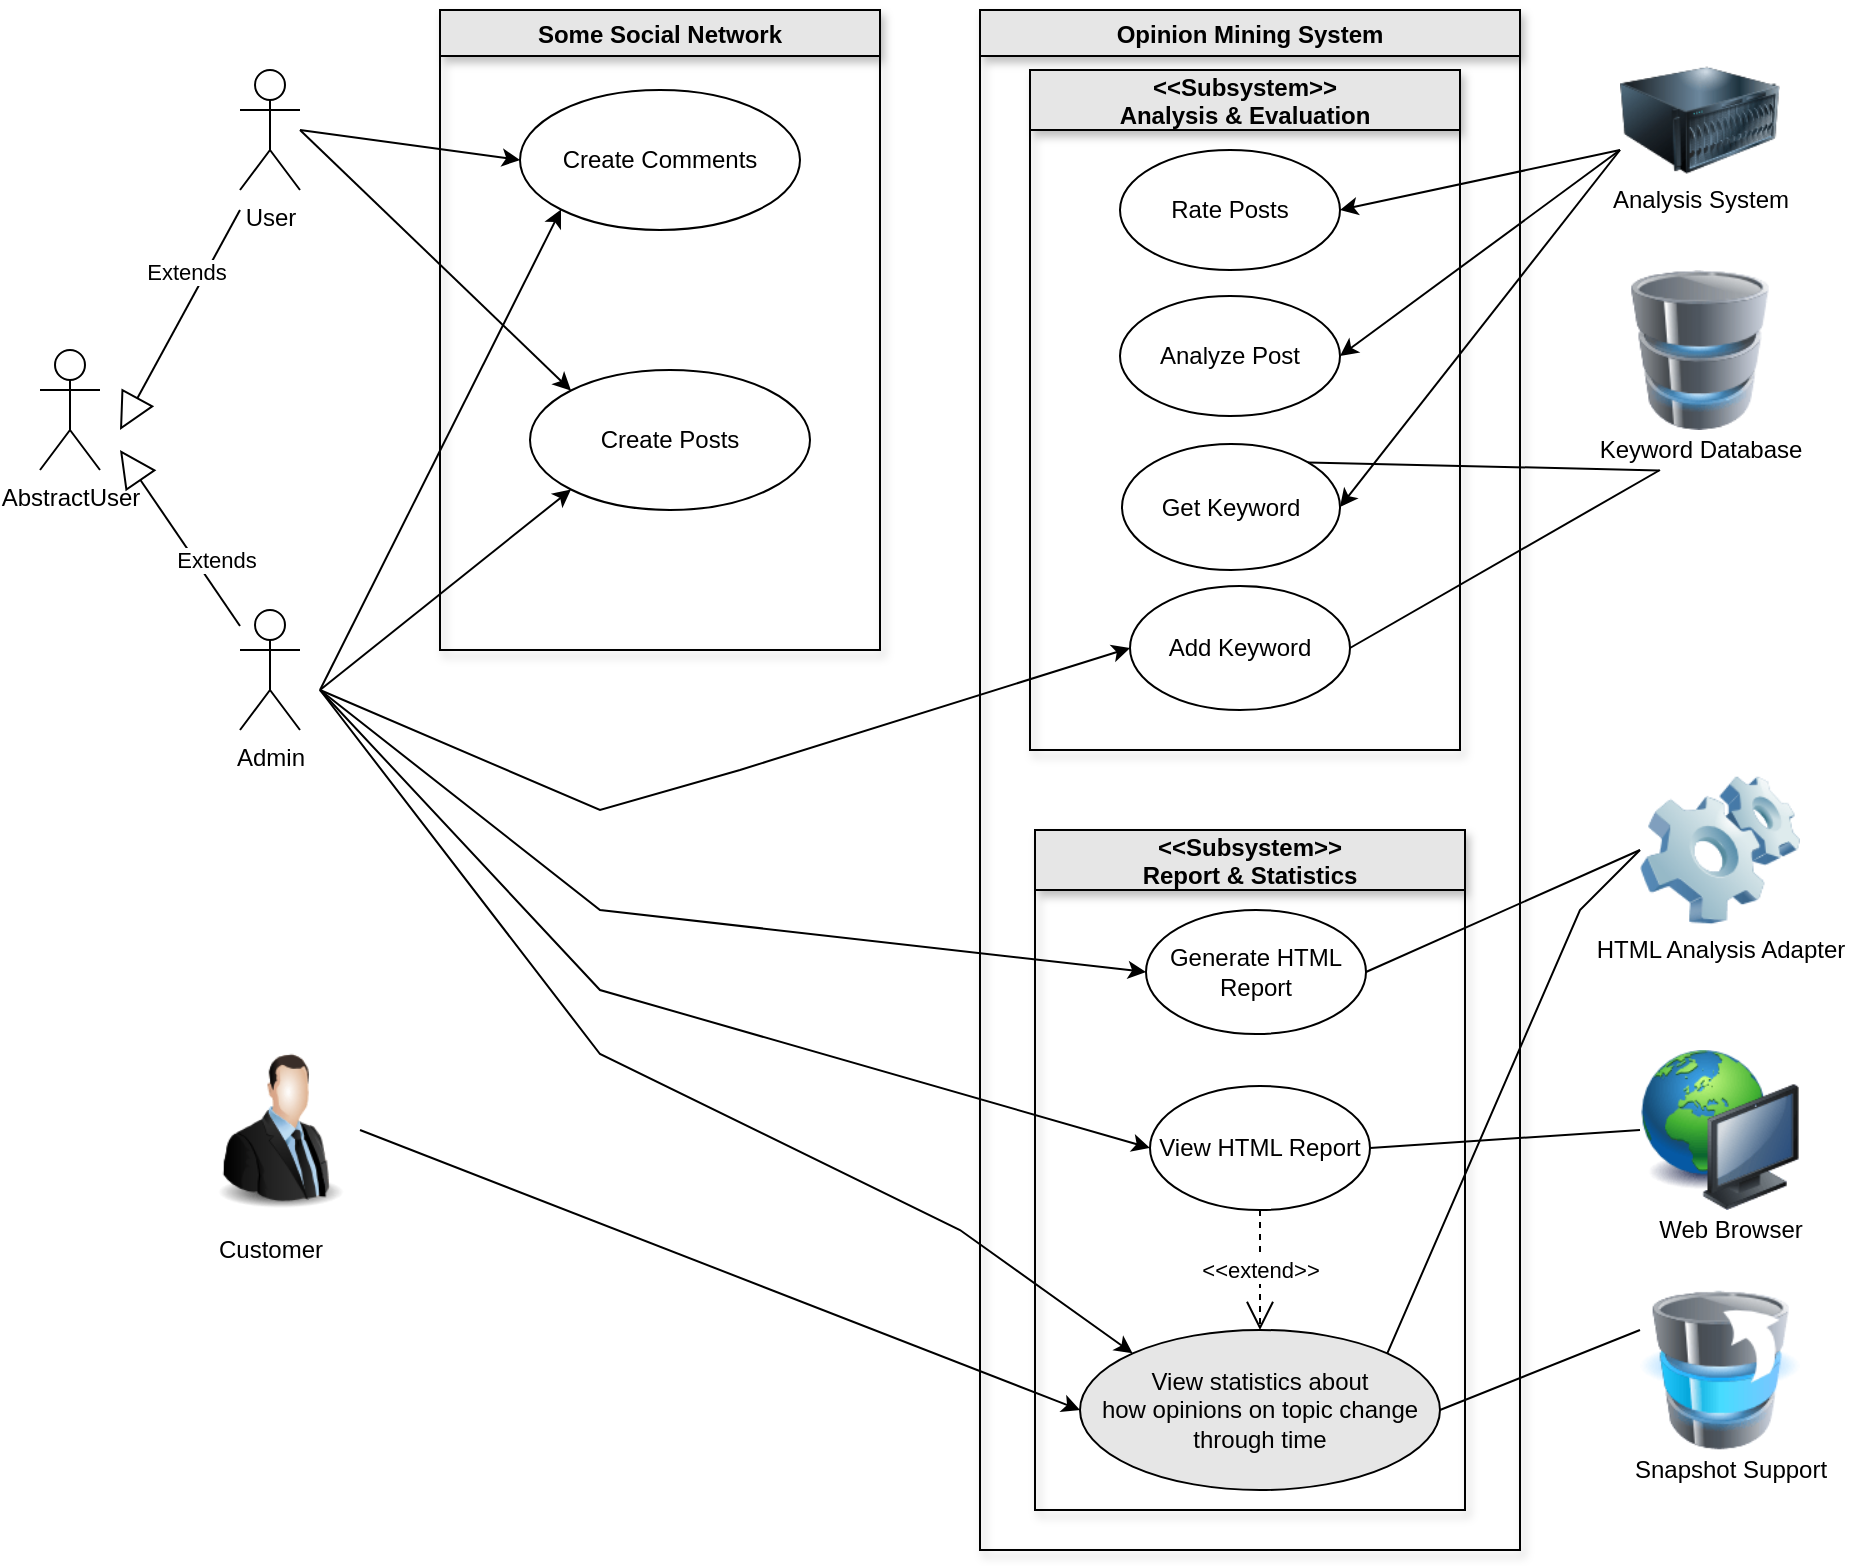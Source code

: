 <mxfile version="15.8.6" type="device"><diagram id="Ck7gXhbes9SMuV-gNXvy" name="Page-1"><mxGraphModel dx="1353" dy="601" grid="1" gridSize="10" guides="1" tooltips="1" connect="1" arrows="1" fold="1" page="1" pageScale="1" pageWidth="850" pageHeight="1100" math="0" shadow="0"><root><mxCell id="0"/><mxCell id="1" parent="0"/><mxCell id="Xl5pFJDbR5ZIWvUPMfdJ-1" value="AbstractUser" style="shape=umlActor;verticalLabelPosition=bottom;verticalAlign=top;html=1;outlineConnect=0;" parent="1" vertex="1"><mxGeometry x="40" y="190" width="30" height="60" as="geometry"/></mxCell><mxCell id="Xl5pFJDbR5ZIWvUPMfdJ-21" style="edgeStyle=none;rounded=0;orthogonalLoop=1;jettySize=auto;html=1;entryX=0;entryY=0;entryDx=0;entryDy=0;" parent="1" target="Xl5pFJDbR5ZIWvUPMfdJ-42" edge="1"><mxGeometry relative="1" as="geometry"><mxPoint x="170" y="80" as="sourcePoint"/><mxPoint x="300" y="175" as="targetPoint"/></mxGeometry></mxCell><mxCell id="Xl5pFJDbR5ZIWvUPMfdJ-31" style="edgeStyle=none;rounded=0;orthogonalLoop=1;jettySize=auto;html=1;entryX=0;entryY=0.5;entryDx=0;entryDy=0;" parent="1" target="Xl5pFJDbR5ZIWvUPMfdJ-30" edge="1"><mxGeometry relative="1" as="geometry"><mxPoint x="180" y="360" as="sourcePoint"/><Array as="points"><mxPoint x="320" y="420"/><mxPoint x="390" y="400"/></Array></mxGeometry></mxCell><mxCell id="Xl5pFJDbR5ZIWvUPMfdJ-2" value="Admin" style="shape=umlActor;verticalLabelPosition=bottom;verticalAlign=top;html=1;outlineConnect=0;" parent="1" vertex="1"><mxGeometry x="140" y="320" width="30" height="60" as="geometry"/></mxCell><mxCell id="Xl5pFJDbR5ZIWvUPMfdJ-17" style="edgeStyle=none;rounded=0;orthogonalLoop=1;jettySize=auto;html=1;entryX=0;entryY=0.5;entryDx=0;entryDy=0;" parent="1" target="Xl5pFJDbR5ZIWvUPMfdJ-15" edge="1"><mxGeometry relative="1" as="geometry"><mxPoint x="170" y="80" as="sourcePoint"/></mxGeometry></mxCell><mxCell id="Xl5pFJDbR5ZIWvUPMfdJ-4" value="User" style="shape=umlActor;verticalLabelPosition=bottom;verticalAlign=top;html=1;outlineConnect=0;" parent="1" vertex="1"><mxGeometry x="140" y="50" width="30" height="60" as="geometry"/></mxCell><mxCell id="Xl5pFJDbR5ZIWvUPMfdJ-26" style="rounded=0;orthogonalLoop=1;jettySize=auto;html=1;entryX=1;entryY=0.5;entryDx=0;entryDy=0;" parent="1" target="Xl5pFJDbR5ZIWvUPMfdJ-25" edge="1"><mxGeometry relative="1" as="geometry"><mxPoint x="830" y="90" as="sourcePoint"/></mxGeometry></mxCell><mxCell id="Xl5pFJDbR5ZIWvUPMfdJ-35" style="rounded=0;orthogonalLoop=1;jettySize=auto;html=1;entryX=1;entryY=0.5;entryDx=0;entryDy=0;" parent="1" target="Xl5pFJDbR5ZIWvUPMfdJ-34" edge="1"><mxGeometry relative="1" as="geometry"><mxPoint x="670" y="130" as="targetPoint"/><mxPoint x="830" y="90" as="sourcePoint"/></mxGeometry></mxCell><mxCell id="Xl5pFJDbR5ZIWvUPMfdJ-18" value="Extends" style="endArrow=block;endSize=16;endFill=0;html=1;rounded=0;" parent="1" source="Xl5pFJDbR5ZIWvUPMfdJ-2" edge="1"><mxGeometry x="-0.364" y="-9" width="160" relative="1" as="geometry"><mxPoint x="340" y="230" as="sourcePoint"/><mxPoint x="80" y="240" as="targetPoint"/><mxPoint as="offset"/></mxGeometry></mxCell><mxCell id="Xl5pFJDbR5ZIWvUPMfdJ-19" value="Extends" style="endArrow=block;endSize=16;endFill=0;html=1;rounded=0;" parent="1" edge="1"><mxGeometry x="-0.364" y="-9" width="160" relative="1" as="geometry"><mxPoint x="140" y="120" as="sourcePoint"/><mxPoint x="80" y="230" as="targetPoint"/><mxPoint as="offset"/></mxGeometry></mxCell><mxCell id="Xl5pFJDbR5ZIWvUPMfdJ-40" value="" style="group" parent="1" vertex="1" connectable="0"><mxGeometry x="810" y="150" width="120" height="100" as="geometry"/></mxCell><mxCell id="Xl5pFJDbR5ZIWvUPMfdJ-9" value="" style="image;html=1;image=img/lib/clip_art/computers/Database_128x128.png" parent="Xl5pFJDbR5ZIWvUPMfdJ-40" vertex="1"><mxGeometry x="20" width="80" height="80" as="geometry"/></mxCell><mxCell id="Xl5pFJDbR5ZIWvUPMfdJ-23" value="Keyword Database" style="text;html=1;align=center;verticalAlign=middle;resizable=0;points=[];autosize=1;strokeColor=none;fillColor=none;" parent="Xl5pFJDbR5ZIWvUPMfdJ-40" vertex="1"><mxGeometry y="80" width="120" height="20" as="geometry"/></mxCell><mxCell id="Xl5pFJDbR5ZIWvUPMfdJ-39" value="" style="edgeStyle=none;rounded=0;orthogonalLoop=1;jettySize=auto;html=1;" parent="Xl5pFJDbR5ZIWvUPMfdJ-40" source="Xl5pFJDbR5ZIWvUPMfdJ-23" target="Xl5pFJDbR5ZIWvUPMfdJ-9" edge="1"><mxGeometry relative="1" as="geometry"/></mxCell><mxCell id="Xl5pFJDbR5ZIWvUPMfdJ-41" value="Opinion Mining System" style="swimlane;fillColor=#E6E6E6;shadow=1;" parent="1" vertex="1"><mxGeometry x="510" y="20" width="270" height="770" as="geometry"/></mxCell><mxCell id="Xl5pFJDbR5ZIWvUPMfdJ-34" value="Rate Posts" style="ellipse;whiteSpace=wrap;html=1;" parent="Xl5pFJDbR5ZIWvUPMfdJ-41" vertex="1"><mxGeometry x="70" y="70" width="110" height="60" as="geometry"/></mxCell><mxCell id="Xl5pFJDbR5ZIWvUPMfdJ-25" value="Analyze Post" style="ellipse;whiteSpace=wrap;html=1;" parent="Xl5pFJDbR5ZIWvUPMfdJ-41" vertex="1"><mxGeometry x="70" y="143" width="110" height="60" as="geometry"/></mxCell><mxCell id="Xl5pFJDbR5ZIWvUPMfdJ-30" value="&lt;div&gt;Add Keyword&lt;/div&gt;" style="ellipse;whiteSpace=wrap;html=1;" parent="Xl5pFJDbR5ZIWvUPMfdJ-41" vertex="1"><mxGeometry x="75" y="288" width="110" height="62" as="geometry"/></mxCell><mxCell id="Xl5pFJDbR5ZIWvUPMfdJ-51" value="Get Keyword" style="ellipse;whiteSpace=wrap;html=1;fillColor=#FFFFFF;" parent="Xl5pFJDbR5ZIWvUPMfdJ-41" vertex="1"><mxGeometry x="71" y="217" width="109" height="63" as="geometry"/></mxCell><mxCell id="SZoPRXrDN2_ySqBYjvqL-5" style="edgeStyle=none;rounded=0;orthogonalLoop=1;jettySize=auto;html=1;entryX=0;entryY=0.5;entryDx=0;entryDy=0;" parent="Xl5pFJDbR5ZIWvUPMfdJ-41" target="SZoPRXrDN2_ySqBYjvqL-4" edge="1"><mxGeometry relative="1" as="geometry"><mxPoint x="-330" y="340" as="sourcePoint"/><Array as="points"><mxPoint x="-190" y="450"/></Array><mxPoint x="35" y="310" as="targetPoint"/></mxGeometry></mxCell><mxCell id="4tnivw9hUQonX2BoyC0c-13" value="&lt;&lt;Subsystem&gt;&gt;&#xA;Analysis &amp; Evaluation" style="swimlane;fillColor=#E6E6E6;shadow=1;startSize=30;" vertex="1" parent="Xl5pFJDbR5ZIWvUPMfdJ-41"><mxGeometry x="25" y="30" width="215" height="340" as="geometry"/></mxCell><mxCell id="4tnivw9hUQonX2BoyC0c-23" value="&lt;&lt;Subsystem&gt;&gt;&#xA;Report &amp; Statistics" style="swimlane;fillColor=#E6E6E6;shadow=1;startSize=30;" vertex="1" parent="Xl5pFJDbR5ZIWvUPMfdJ-41"><mxGeometry x="27.5" y="410" width="215" height="340" as="geometry"/></mxCell><mxCell id="SZoPRXrDN2_ySqBYjvqL-4" value="Generate HTML Report" style="ellipse;whiteSpace=wrap;html=1;fillColor=#FFFFFF;" parent="4tnivw9hUQonX2BoyC0c-23" vertex="1"><mxGeometry x="55.5" y="40" width="110" height="62" as="geometry"/></mxCell><mxCell id="SZoPRXrDN2_ySqBYjvqL-13" value="View HTML Report" style="ellipse;whiteSpace=wrap;html=1;fillColor=#FFFFFF;" parent="4tnivw9hUQonX2BoyC0c-23" vertex="1"><mxGeometry x="57.5" y="128" width="110" height="62" as="geometry"/></mxCell><mxCell id="m_GIdqlIGThwo6EnzBDB-2" value="&lt;div&gt;View statistics about&lt;/div&gt;&lt;div&gt;how opinions on topic change through time&lt;br&gt;&lt;/div&gt;" style="ellipse;whiteSpace=wrap;html=1;fillColor=#E6E6E6;" parent="4tnivw9hUQonX2BoyC0c-23" vertex="1"><mxGeometry x="22.5" y="250" width="180" height="80" as="geometry"/></mxCell><mxCell id="4tnivw9hUQonX2BoyC0c-28" value="&amp;lt;&amp;lt;extend&amp;gt;&amp;gt;" style="endArrow=open;endSize=12;dashed=1;html=1;rounded=0;entryX=0.5;entryY=0;entryDx=0;entryDy=0;exitX=0.5;exitY=1;exitDx=0;exitDy=0;" edge="1" parent="4tnivw9hUQonX2BoyC0c-23" source="SZoPRXrDN2_ySqBYjvqL-13" target="m_GIdqlIGThwo6EnzBDB-2"><mxGeometry width="160" relative="1" as="geometry"><mxPoint x="82.5" y="50" as="sourcePoint"/><mxPoint x="242.5" y="50" as="targetPoint"/></mxGeometry></mxCell><mxCell id="Xl5pFJDbR5ZIWvUPMfdJ-43" value="Some Social Network" style="swimlane;fillColor=#E6E6E6;shadow=1;" parent="1" vertex="1"><mxGeometry x="240" y="20" width="220" height="320" as="geometry"/></mxCell><mxCell id="Xl5pFJDbR5ZIWvUPMfdJ-15" value="Create Comments" style="ellipse;whiteSpace=wrap;html=1;" parent="Xl5pFJDbR5ZIWvUPMfdJ-43" vertex="1"><mxGeometry x="40" y="40" width="140" height="70" as="geometry"/></mxCell><mxCell id="Xl5pFJDbR5ZIWvUPMfdJ-42" value="Create Posts" style="ellipse;whiteSpace=wrap;html=1;" parent="Xl5pFJDbR5ZIWvUPMfdJ-43" vertex="1"><mxGeometry x="45" y="180" width="140" height="70" as="geometry"/></mxCell><mxCell id="Xl5pFJDbR5ZIWvUPMfdJ-45" style="edgeStyle=none;rounded=0;orthogonalLoop=1;jettySize=auto;html=1;entryX=0;entryY=1;entryDx=0;entryDy=0;" parent="1" target="Xl5pFJDbR5ZIWvUPMfdJ-15" edge="1"><mxGeometry relative="1" as="geometry"><mxPoint x="180" y="360" as="sourcePoint"/><mxPoint x="285" y="505" as="targetPoint"/></mxGeometry></mxCell><mxCell id="Xl5pFJDbR5ZIWvUPMfdJ-46" style="edgeStyle=none;rounded=0;orthogonalLoop=1;jettySize=auto;html=1;entryX=0;entryY=1;entryDx=0;entryDy=0;" parent="1" target="Xl5pFJDbR5ZIWvUPMfdJ-42" edge="1"><mxGeometry relative="1" as="geometry"><mxPoint x="180" y="360" as="sourcePoint"/><mxPoint x="280" y="365" as="targetPoint"/></mxGeometry></mxCell><mxCell id="Xl5pFJDbR5ZIWvUPMfdJ-50" value="" style="group" parent="1" vertex="1" connectable="0"><mxGeometry x="820" y="35" width="100" height="90" as="geometry"/></mxCell><mxCell id="Xl5pFJDbR5ZIWvUPMfdJ-10" value="" style="image;html=1;image=img/lib/clip_art/computers/Server_128x128.png" parent="Xl5pFJDbR5ZIWvUPMfdJ-50" vertex="1"><mxGeometry x="10" width="80" height="80" as="geometry"/></mxCell><mxCell id="Xl5pFJDbR5ZIWvUPMfdJ-24" value="Analysis System" style="text;html=1;align=center;verticalAlign=middle;resizable=0;points=[];autosize=1;strokeColor=none;fillColor=none;" parent="Xl5pFJDbR5ZIWvUPMfdJ-50" vertex="1"><mxGeometry y="70" width="100" height="20" as="geometry"/></mxCell><mxCell id="Xl5pFJDbR5ZIWvUPMfdJ-36" style="edgeStyle=none;rounded=0;orthogonalLoop=1;jettySize=auto;html=1;exitX=0.25;exitY=0;exitDx=0;exitDy=0;" parent="Xl5pFJDbR5ZIWvUPMfdJ-50" source="Xl5pFJDbR5ZIWvUPMfdJ-10" target="Xl5pFJDbR5ZIWvUPMfdJ-10" edge="1"><mxGeometry relative="1" as="geometry"/></mxCell><mxCell id="Xl5pFJDbR5ZIWvUPMfdJ-48" value="" style="endArrow=none;html=1;rounded=0;exitX=1;exitY=0.5;exitDx=0;exitDy=0;" parent="1" source="Xl5pFJDbR5ZIWvUPMfdJ-30" edge="1"><mxGeometry width="50" height="50" relative="1" as="geometry"><mxPoint x="680" y="290" as="sourcePoint"/><mxPoint x="850" y="250" as="targetPoint"/></mxGeometry></mxCell><mxCell id="Xl5pFJDbR5ZIWvUPMfdJ-52" style="edgeStyle=none;rounded=0;orthogonalLoop=1;jettySize=auto;html=1;entryX=1;entryY=0.5;entryDx=0;entryDy=0;" parent="1" target="Xl5pFJDbR5ZIWvUPMfdJ-51" edge="1"><mxGeometry relative="1" as="geometry"><mxPoint x="830" y="90" as="sourcePoint"/></mxGeometry></mxCell><mxCell id="Xl5pFJDbR5ZIWvUPMfdJ-53" value="" style="endArrow=none;html=1;rounded=0;entryX=0.33;entryY=1.011;entryDx=0;entryDy=0;entryPerimeter=0;exitX=1;exitY=0;exitDx=0;exitDy=0;" parent="1" source="Xl5pFJDbR5ZIWvUPMfdJ-51" target="Xl5pFJDbR5ZIWvUPMfdJ-23" edge="1"><mxGeometry width="50" height="50" relative="1" as="geometry"><mxPoint x="580" y="240" as="sourcePoint"/><mxPoint x="620" y="200" as="targetPoint"/></mxGeometry></mxCell><mxCell id="SZoPRXrDN2_ySqBYjvqL-3" value="" style="group" parent="1" vertex="1" connectable="0"><mxGeometry x="840" y="540" width="90" height="100" as="geometry"/></mxCell><mxCell id="SZoPRXrDN2_ySqBYjvqL-1" value="" style="image;html=1;image=img/lib/clip_art/computers/Network_128x128.png" parent="SZoPRXrDN2_ySqBYjvqL-3" vertex="1"><mxGeometry width="80" height="80" as="geometry"/></mxCell><mxCell id="SZoPRXrDN2_ySqBYjvqL-2" value="Web Browser" style="text;html=1;align=center;verticalAlign=middle;resizable=0;points=[];autosize=1;strokeColor=none;fillColor=none;" parent="SZoPRXrDN2_ySqBYjvqL-3" vertex="1"><mxGeometry y="80" width="90" height="20" as="geometry"/></mxCell><mxCell id="SZoPRXrDN2_ySqBYjvqL-6" value="" style="endArrow=none;html=1;rounded=0;entryX=1;entryY=0.5;entryDx=0;entryDy=0;exitX=0;exitY=0.5;exitDx=0;exitDy=0;" parent="1" source="SZoPRXrDN2_ySqBYjvqL-1" target="SZoPRXrDN2_ySqBYjvqL-13" edge="1"><mxGeometry width="50" height="50" relative="1" as="geometry"><mxPoint x="860" y="290" as="sourcePoint"/><mxPoint x="610" y="280" as="targetPoint"/></mxGeometry></mxCell><mxCell id="SZoPRXrDN2_ySqBYjvqL-9" value="" style="group" parent="1" vertex="1" connectable="0"><mxGeometry x="810" y="400" width="140" height="100" as="geometry"/></mxCell><mxCell id="SZoPRXrDN2_ySqBYjvqL-7" value="" style="image;html=1;image=img/lib/clip_art/computers/Software_128x128.png;fillColor=#E6E6E6;" parent="SZoPRXrDN2_ySqBYjvqL-9" vertex="1"><mxGeometry x="30" width="80" height="80" as="geometry"/></mxCell><mxCell id="4tnivw9hUQonX2BoyC0c-25" style="edgeStyle=none;rounded=0;orthogonalLoop=1;jettySize=auto;html=1;" edge="1" parent="SZoPRXrDN2_ySqBYjvqL-9" source="SZoPRXrDN2_ySqBYjvqL-8" target="SZoPRXrDN2_ySqBYjvqL-7"><mxGeometry relative="1" as="geometry"/></mxCell><mxCell id="SZoPRXrDN2_ySqBYjvqL-8" value="HTML Analysis Adapter" style="text;html=1;align=center;verticalAlign=middle;resizable=0;points=[];autosize=1;strokeColor=none;fillColor=none;" parent="SZoPRXrDN2_ySqBYjvqL-9" vertex="1"><mxGeometry y="80" width="140" height="20" as="geometry"/></mxCell><mxCell id="SZoPRXrDN2_ySqBYjvqL-12" value="" style="endArrow=none;html=1;rounded=0;entryX=1;entryY=0.5;entryDx=0;entryDy=0;exitX=0;exitY=0.5;exitDx=0;exitDy=0;" parent="1" source="SZoPRXrDN2_ySqBYjvqL-7" target="SZoPRXrDN2_ySqBYjvqL-4" edge="1"><mxGeometry width="50" height="50" relative="1" as="geometry"><mxPoint x="850" y="580" as="sourcePoint"/><mxPoint x="685" y="391" as="targetPoint"/></mxGeometry></mxCell><mxCell id="SZoPRXrDN2_ySqBYjvqL-14" value="" style="endArrow=classic;html=1;rounded=0;entryX=0;entryY=0.5;entryDx=0;entryDy=0;" parent="1" target="SZoPRXrDN2_ySqBYjvqL-13" edge="1"><mxGeometry width="50" height="50" relative="1" as="geometry"><mxPoint x="180" y="360" as="sourcePoint"/><mxPoint x="280" y="510" as="targetPoint"/><Array as="points"><mxPoint x="320" y="510"/></Array></mxGeometry></mxCell><mxCell id="m_GIdqlIGThwo6EnzBDB-4" style="rounded=0;orthogonalLoop=1;jettySize=auto;html=1;exitX=1;exitY=0.5;exitDx=0;exitDy=0;entryX=0;entryY=0.5;entryDx=0;entryDy=0;" parent="1" source="m_GIdqlIGThwo6EnzBDB-1" target="m_GIdqlIGThwo6EnzBDB-2" edge="1"><mxGeometry relative="1" as="geometry"/></mxCell><mxCell id="m_GIdqlIGThwo6EnzBDB-1" value="" style="image;html=1;image=img/lib/clip_art/people/Suit_Man_128x128.png;fillColor=#FFFFFF;" parent="1" vertex="1"><mxGeometry x="120" y="540" width="80" height="80" as="geometry"/></mxCell><mxCell id="m_GIdqlIGThwo6EnzBDB-3" value="Customer" style="text;html=1;align=center;verticalAlign=middle;resizable=0;points=[];autosize=1;strokeColor=none;fillColor=none;" parent="1" vertex="1"><mxGeometry x="120" y="630" width="70" height="20" as="geometry"/></mxCell><mxCell id="m_GIdqlIGThwo6EnzBDB-8" value="" style="endArrow=none;html=1;rounded=0;entryX=1;entryY=0.5;entryDx=0;entryDy=0;exitX=0;exitY=0.25;exitDx=0;exitDy=0;" parent="1" source="m_GIdqlIGThwo6EnzBDB-5" target="m_GIdqlIGThwo6EnzBDB-2" edge="1"><mxGeometry width="50" height="50" relative="1" as="geometry"><mxPoint x="830" y="650" as="sourcePoint"/><mxPoint x="665" y="571" as="targetPoint"/></mxGeometry></mxCell><mxCell id="4tnivw9hUQonX2BoyC0c-2" value="" style="group" vertex="1" connectable="0" parent="1"><mxGeometry x="820" y="660" width="130" height="100" as="geometry"/></mxCell><mxCell id="m_GIdqlIGThwo6EnzBDB-5" value="" style="image;html=1;image=img/lib/clip_art/computers/Database_Move_Stack_128x128.png;fillColor=#FFFFFF;" parent="4tnivw9hUQonX2BoyC0c-2" vertex="1"><mxGeometry x="20" width="80" height="80" as="geometry"/></mxCell><mxCell id="m_GIdqlIGThwo6EnzBDB-6" value="Snapshot Support" style="text;html=1;align=center;verticalAlign=middle;resizable=0;points=[];autosize=1;strokeColor=none;fillColor=none;" parent="4tnivw9hUQonX2BoyC0c-2" vertex="1"><mxGeometry x="10" y="80" width="110" height="20" as="geometry"/></mxCell><mxCell id="4tnivw9hUQonX2BoyC0c-3" value="" style="endArrow=none;html=1;rounded=0;entryX=1;entryY=0;entryDx=0;entryDy=0;exitX=0;exitY=0.5;exitDx=0;exitDy=0;" edge="1" parent="1" source="SZoPRXrDN2_ySqBYjvqL-7" target="m_GIdqlIGThwo6EnzBDB-2"><mxGeometry width="50" height="50" relative="1" as="geometry"><mxPoint x="855" y="300" as="sourcePoint"/><mxPoint x="685" y="391" as="targetPoint"/><Array as="points"><mxPoint x="810" y="470"/></Array></mxGeometry></mxCell><mxCell id="4tnivw9hUQonX2BoyC0c-21" value="" style="endArrow=classic;html=1;rounded=0;entryX=0;entryY=0;entryDx=0;entryDy=0;" edge="1" parent="1" target="m_GIdqlIGThwo6EnzBDB-2"><mxGeometry width="50" height="50" relative="1" as="geometry"><mxPoint x="180" y="360" as="sourcePoint"/><mxPoint x="565.0" y="461.0" as="targetPoint"/><Array as="points"><mxPoint x="320" y="542"/><mxPoint x="500" y="630"/></Array></mxGeometry></mxCell></root></mxGraphModel></diagram></mxfile>